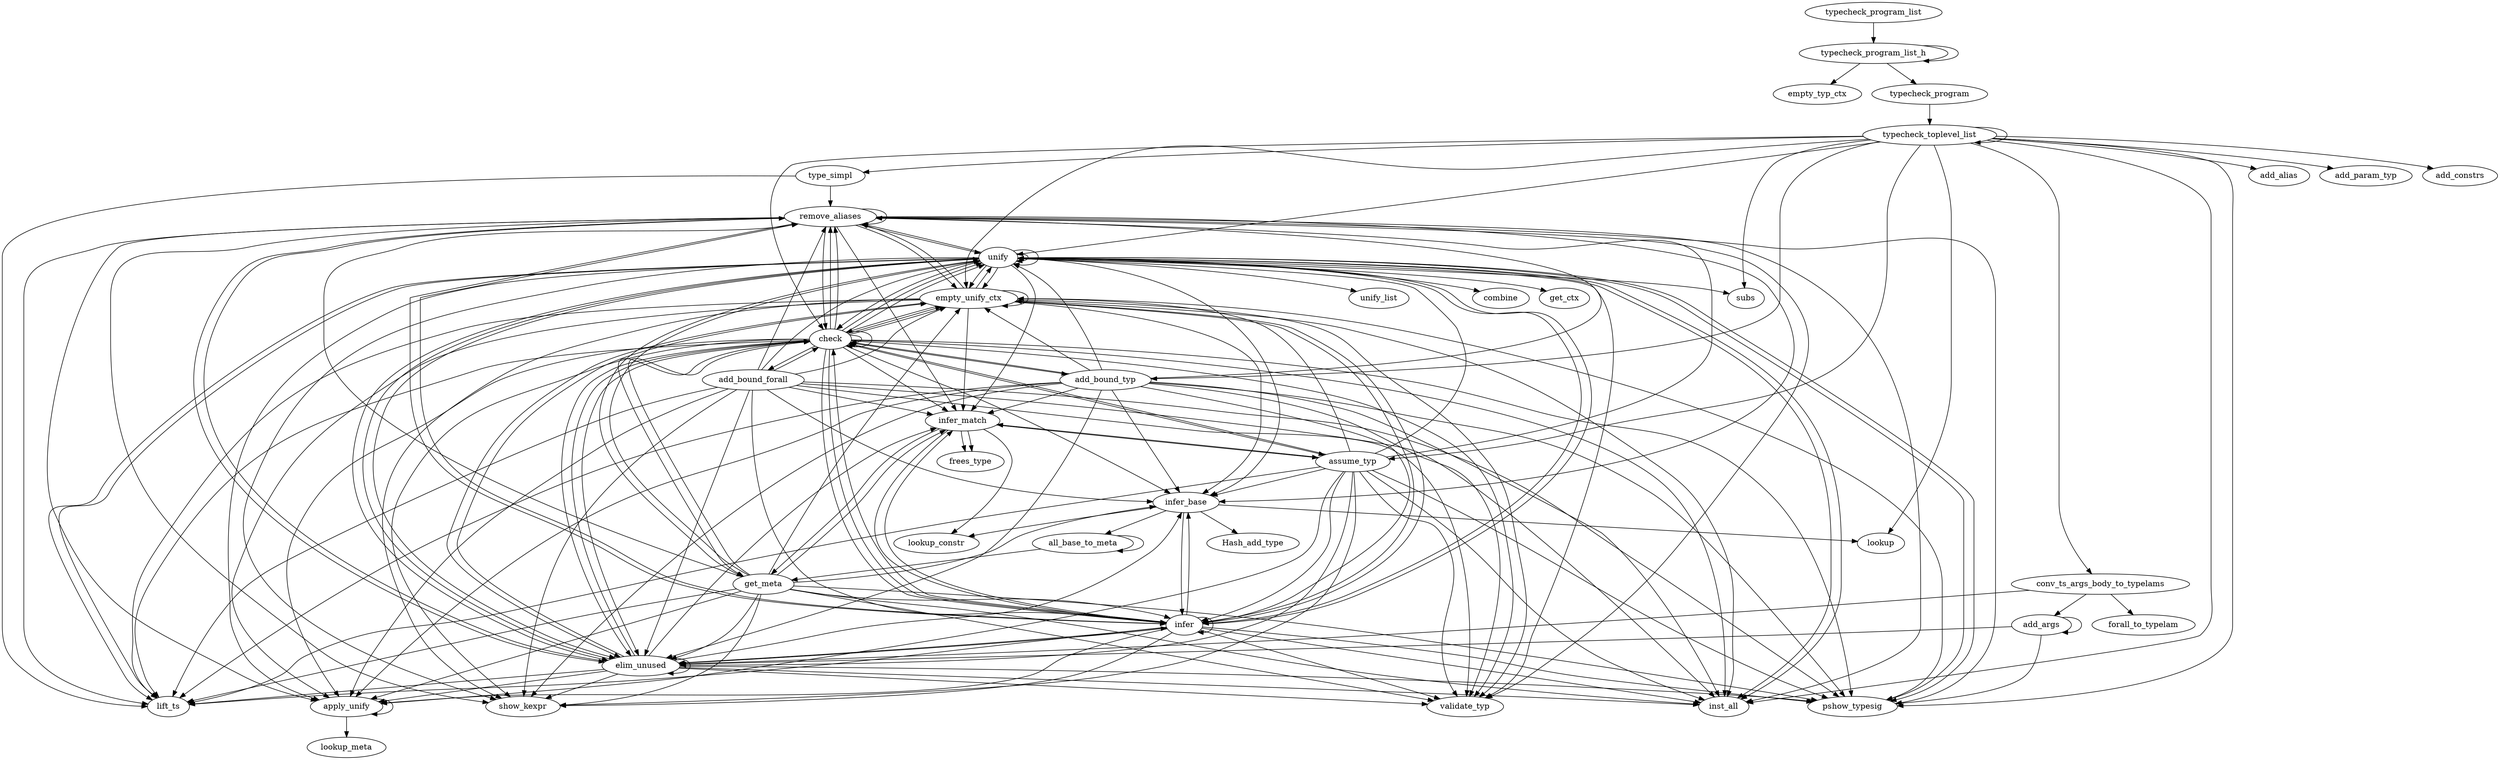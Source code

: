 digraph Typecheck {
	typecheck_program_list -> typecheck_program_list_h;
	typecheck_program_list_h -> empty_typ_ctx, typecheck_program, typecheck_program_list_h;
	typecheck_program -> typecheck_toplevel_list;
	typecheck_toplevel_list -> type_simpl, conv_ts_args_body_to_typelams,
				unify, empty_unify_ctx, check, assume_typ,
				lookup, add_alias,
				add_bound_typ, add_param_typ, pshow_typesig,subs,
				inst_all,
				add_constrs,
				typecheck_toplevel_list;
	type_simpl -> lift_ts, remove_aliases;
	conv_ts_args_body_to_typelams -> elim_unused, forall_to_typelam,  add_args;
	add_args -> elim_unused, add_args,  pshow_typesig;
	check -> remove_aliases, elim_unused, check, unify, empty_unify_ctx, assume_typ,
	      	 add_bound_typ, add_bound_forall, get_meta,
	infer -> infer_base, infer, inst_all, unify, empty_unify_ctx, apply_unify,
	      	 show_kexpr, pshow_typesig, check,
		 infer_match,   validate_typ, remove_aliases, elim_unused, lift_ts;
	infer_match -> infer, lookup_constr, frees_type,
		       frees_type, get_meta, assume_typ;
	infer_base -> lookup_constr,  all_base_to_meta,
		      lookup, Hash_add_type,  infer;
	all_base_to_meta -> get_meta, all_base_to_meta;
	apply_unify -> lookup_meta, apply_unify;
	unify -> elim_unused, lift_ts,  unify, combine,  
	      	 empty_unify_ctx, get_ctx, subs, get_meta,
		 inst_all, pshow_typesig, unify_list;
}